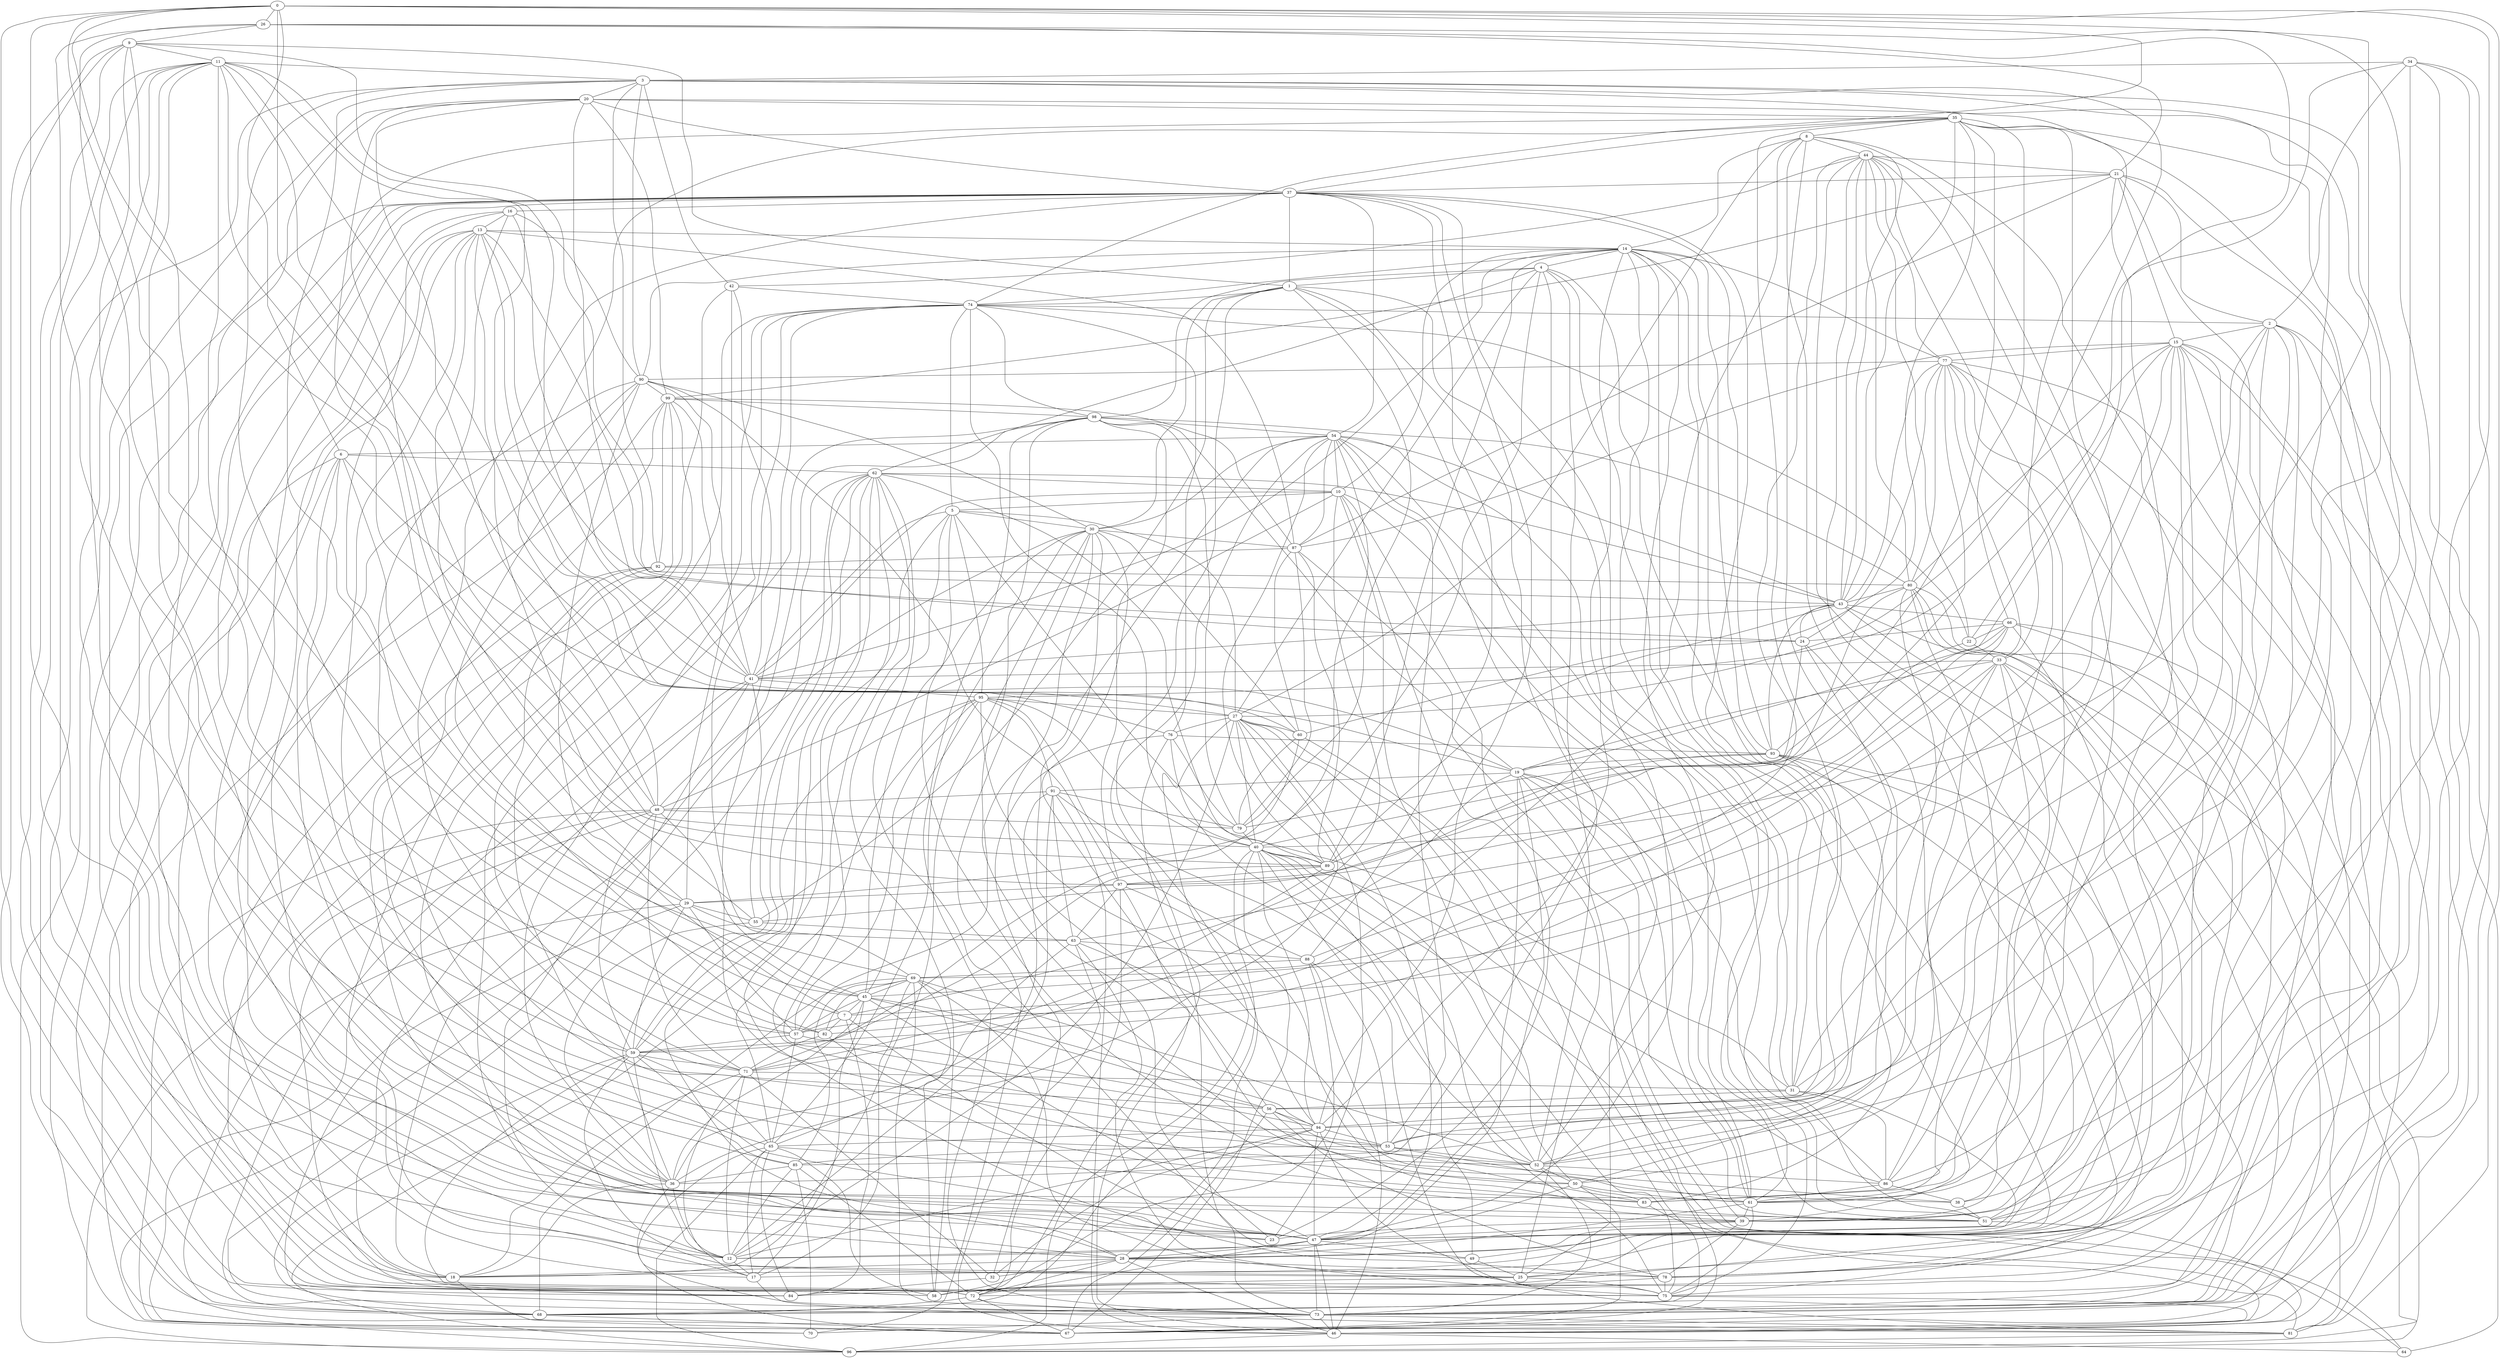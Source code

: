 graph grafoErdos_Renyi_100_550  {
0;
1;
2;
3;
4;
5;
6;
7;
8;
9;
10;
11;
12;
13;
14;
15;
16;
17;
18;
19;
20;
21;
22;
23;
24;
25;
26;
27;
28;
29;
30;
31;
32;
33;
34;
35;
36;
37;
38;
39;
40;
41;
42;
43;
44;
45;
46;
47;
48;
49;
50;
51;
52;
53;
54;
55;
56;
57;
58;
59;
60;
61;
62;
63;
64;
65;
66;
67;
68;
69;
70;
71;
72;
73;
74;
75;
76;
77;
78;
79;
80;
81;
82;
83;
84;
85;
86;
87;
88;
89;
90;
91;
92;
93;
94;
95;
96;
97;
98;
99;
96 -- 62;
86 -- 15;
99 -- 20;
94 -- 37;
53 -- 52;
59 -- 47;
65 -- 84;
37 -- 93;
78 -- 66;
12 -- 8;
72 -- 68;
6 -- 36;
89 -- 62;
9 -- 58;
70 -- 30;
65 -- 63;
3 -- 82;
52 -- 69;
85 -- 69;
89 -- 97;
36 -- 73;
75 -- 48;
25 -- 93;
77 -- 80;
76 -- 93;
68 -- 98;
18 -- 44;
0 -- 26;
27 -- 50;
80 -- 43;
99 -- 98;
34 -- 2;
25 -- 10;
91 -- 79;
45 -- 15;
52 -- 15;
48 -- 0;
50 -- 61;
30 -- 50;
98 -- 80;
94 -- 32;
19 -- 51;
37 -- 23;
2 -- 38;
21 -- 83;
21 -- 68;
75 -- 61;
18 -- 98;
37 -- 31;
66 -- 28;
88 -- 66;
33 -- 77;
8 -- 82;
89 -- 54;
65 -- 67;
38 -- 51;
47 -- 49;
47 -- 28;
30 -- 18;
7 -- 2;
87 -- 99;
52 -- 6;
1 -- 61;
36 -- 91;
62 -- 10;
0 -- 40;
27 -- 96;
7 -- 84;
78 -- 8;
35 -- 94;
87 -- 79;
17 -- 81;
54 -- 31;
12 -- 17;
87 -- 60;
19 -- 67;
89 -- 0;
96 -- 20;
12 -- 71;
49 -- 14;
51 -- 54;
79 -- 1;
44 -- 39;
26 -- 21;
92 -- 80;
1 -- 28;
72 -- 47;
39 -- 14;
73 -- 98;
98 -- 97;
35 -- 8;
31 -- 56;
80 -- 96;
87 -- 15;
56 -- 13;
65 -- 83;
11 -- 19;
15 -- 77;
12 -- 94;
36 -- 11;
92 -- 3;
84 -- 77;
5 -- 95;
24 -- 86;
73 -- 80;
44 -- 80;
59 -- 58;
89 -- 43;
69 -- 82;
45 -- 6;
74 -- 50;
65 -- 57;
52 -- 73;
59 -- 48;
51 -- 46;
44 -- 77;
91 -- 95;
88 -- 69;
92 -- 99;
98 -- 74;
35 -- 37;
18 -- 67;
43 -- 58;
57 -- 59;
5 -- 30;
1 -- 37;
5 -- 31;
43 -- 8;
91 -- 63;
44 -- 21;
49 -- 25;
17 -- 69;
12 -- 16;
73 -- 47;
46 -- 97;
44 -- 22;
7 -- 90;
90 -- 14;
27 -- 4;
42 -- 29;
59 -- 12;
55 -- 36;
2 -- 39;
10 -- 51;
56 -- 57;
13 -- 43;
62 -- 36;
16 -- 52;
54 -- 61;
40 -- 86;
10 -- 54;
14 -- 4;
94 -- 40;
50 -- 67;
13 -- 97;
11 -- 18;
47 -- 31;
14 -- 41;
19 -- 47;
41 -- 11;
59 -- 95;
40 -- 75;
71 -- 37;
85 -- 99;
74 -- 2;
95 -- 65;
56 -- 38;
2 -- 21;
6 -- 23;
86 -- 61;
93 -- 14;
75 -- 1;
66 -- 79;
48 -- 79;
70 -- 99;
60 -- 79;
43 -- 41;
77 -- 53;
59 -- 9;
78 -- 72;
52 -- 4;
28 -- 44;
59 -- 68;
5 -- 96;
67 -- 43;
31 -- 35;
21 -- 99;
69 -- 45;
93 -- 43;
55 -- 93;
37 -- 18;
51 -- 3;
75 -- 63;
4 -- 1;
80 -- 61;
19 -- 98;
85 -- 72;
94 -- 47;
49 -- 40;
66 -- 67;
30 -- 90;
83 -- 81;
95 -- 88;
5 -- 58;
60 -- 64;
29 -- 4;
14 -- 8;
40 -- 54;
41 -- 67;
12 -- 91;
77 -- 67;
85 -- 70;
71 -- 19;
94 -- 95;
37 -- 20;
1 -- 25;
79 -- 40;
33 -- 3;
12 -- 74;
13 -- 87;
37 -- 47;
93 -- 19;
10 -- 41;
85 -- 12;
34 -- 39;
68 -- 67;
22 -- 74;
4 -- 36;
15 -- 69;
45 -- 36;
73 -- 77;
69 -- 73;
61 -- 53;
41 -- 90;
2 -- 15;
7 -- 82;
66 -- 35;
59 -- 29;
37 -- 70;
51 -- 35;
6 -- 62;
22 -- 33;
32 -- 84;
41 -- 95;
29 -- 20;
34 -- 73;
46 -- 64;
3 -- 20;
9 -- 68;
62 -- 59;
40 -- 11;
97 -- 29;
60 -- 35;
84 -- 99;
65 -- 58;
36 -- 74;
56 -- 67;
58 -- 88;
41 -- 55;
6 -- 0;
34 -- 3;
19 -- 91;
77 -- 43;
47 -- 99;
59 -- 26;
94 -- 33;
71 -- 48;
91 -- 48;
51 -- 44;
71 -- 92;
27 -- 12;
28 -- 46;
53 -- 93;
39 -- 47;
44 -- 57;
73 -- 93;
54 -- 6;
27 -- 5;
73 -- 29;
73 -- 6;
27 -- 46;
3 -- 31;
87 -- 39;
83 -- 33;
27 -- 36;
33 -- 41;
14 -- 31;
76 -- 79;
59 -- 65;
45 -- 57;
74 -- 69;
28 -- 0;
98 -- 54;
94 -- 45;
40 -- 95;
37 -- 54;
42 -- 41;
63 -- 97;
10 -- 5;
64 -- 35;
55 -- 13;
66 -- 24;
52 -- 76;
53 -- 85;
21 -- 87;
14 -- 94;
85 -- 11;
11 -- 47;
39 -- 23;
30 -- 65;
72 -- 28;
71 -- 32;
51 -- 13;
76 -- 73;
4 -- 98;
44 -- 61;
0 -- 61;
66 -- 22;
46 -- 96;
39 -- 5;
13 -- 19;
15 -- 47;
35 -- 29;
28 -- 61;
41 -- 28;
77 -- 14;
54 -- 53;
9 -- 11;
27 -- 40;
15 -- 22;
4 -- 62;
42 -- 74;
76 -- 11;
8 -- 44;
50 -- 83;
73 -- 70;
52 -- 80;
97 -- 72;
26 -- 19;
27 -- 60;
9 -- 72;
86 -- 38;
89 -- 71;
27 -- 76;
56 -- 78;
81 -- 96;
27 -- 8;
86 -- 31;
3 -- 69;
51 -- 97;
33 -- 59;
82 -- 71;
95 -- 57;
79 -- 98;
28 -- 19;
54 -- 87;
43 -- 44;
73 -- 2;
16 -- 45;
15 -- 21;
90 -- 3;
85 -- 36;
48 -- 10;
75 -- 15;
28 -- 62;
23 -- 10;
62 -- 68;
92 -- 39;
68 -- 10;
97 -- 77;
25 -- 69;
81 -- 0;
59 -- 25;
7 -- 0;
28 -- 18;
11 -- 72;
71 -- 31;
63 -- 88;
37 -- 72;
99 -- 53;
24 -- 97;
89 -- 80;
48 -- 45;
54 -- 30;
75 -- 94;
16 -- 13;
45 -- 56;
87 -- 92;
27 -- 3;
15 -- 73;
90 -- 12;
43 -- 24;
13 -- 24;
62 -- 49;
90 -- 17;
54 -- 72;
47 -- 27;
23 -- 30;
81 -- 3;
75 -- 4;
34 -- 95;
59 -- 71;
28 -- 32;
81 -- 80;
1 -- 74;
88 -- 46;
56 -- 2;
53 -- 88;
86 -- 2;
41 -- 5;
94 -- 62;
21 -- 52;
43 -- 62;
66 -- 63;
17 -- 33;
41 -- 20;
94 -- 65;
65 -- 96;
74 -- 40;
30 -- 1;
56 -- 94;
57 -- 29;
42 -- 17;
57 -- 11;
35 -- 93;
75 -- 89;
30 -- 87;
40 -- 89;
75 -- 46;
34 -- 78;
72 -- 73;
25 -- 58;
73 -- 81;
13 -- 75;
60 -- 6;
43 -- 66;
46 -- 91;
78 -- 39;
82 -- 83;
35 -- 48;
20 -- 56;
10 -- 14;
3 -- 42;
72 -- 67;
44 -- 42;
7 -- 47;
88 -- 37;
84 -- 0;
26 -- 57;
62 -- 53;
40 -- 67;
95 -- 27;
77 -- 90;
7 -- 57;
13 -- 61;
78 -- 62;
11 -- 3;
1 -- 9;
30 -- 60;
16 -- 41;
29 -- 63;
36 -- 12;
68 -- 40;
24 -- 77;
0 -- 74;
81 -- 40;
61 -- 39;
52 -- 91;
52 -- 50;
90 -- 97;
26 -- 9;
24 -- 85;
2 -- 58;
90 -- 16;
94 -- 53;
46 -- 15;
80 -- 15;
30 -- 48;
89 -- 59;
82 -- 90;
81 -- 26;
73 -- 46;
61 -- 14;
17 -- 45;
51 -- 4;
17 -- 71;
50 -- 33;
14 -- 89;
83 -- 93;
34 -- 25;
1 -- 55;
18 -- 71;
50 -- 47;
46 -- 63;
9 -- 24;
69 -- 68;
45 -- 95;
8 -- 50;
74 -- 76;
76 -- 32;
48 -- 67;
89 -- 87;
74 -- 5;
40 -- 64;
52 -- 86;
60 -- 71;
55 -- 63;
14 -- 52;
35 -- 43;
29 -- 55;
27 -- 11;
19 -- 33;
28 -- 78;
19 -- 86;
38 -- 98;
83 -- 63;
41 -- 84;
38 -- 33;
25 -- 75;
37 -- 65;
45 -- 7;
25 -- 48;
90 -- 99;
22 -- 40;
13 -- 14;
30 -- 56;
69 -- 58;
45 -- 30;
14 -- 74;
47 -- 12;
33 -- 96;
96 -- 74;
65 -- 17;
47 -- 9;
28 -- 20;
48 -- 20;
54 -- 57;
78 -- 75;
20 -- 35;
68 -- 29;
47 -- 45;
54 -- 43;
37 -- 16;
47 -- 46;
21 -- 37;
27 -- 23;
10 -- 7;
36 -- 18;
92 -- 18;
61 -- 19;
}